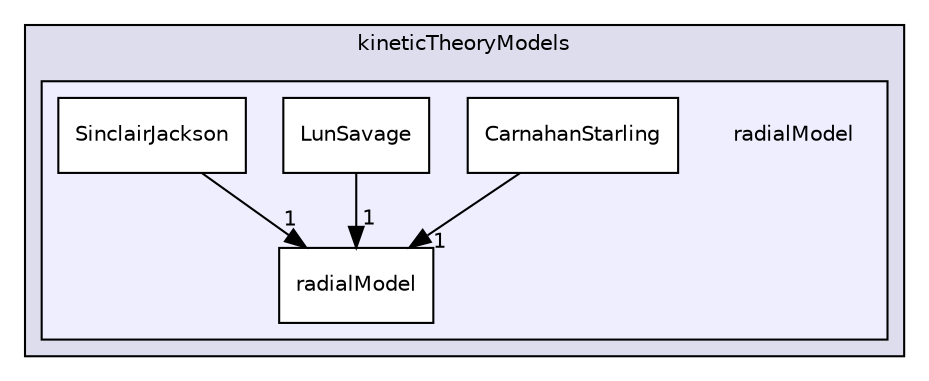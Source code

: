 digraph "radialModel" {
  bgcolor=transparent;
  compound=true
  node [ fontsize="10", fontname="Helvetica"];
  edge [ labelfontsize="10", labelfontname="Helvetica"];
  subgraph clusterdir_8f844cb110652cb6a9dbedd7596b1b01 {
    graph [ bgcolor="#ddddee", pencolor="black", label="kineticTheoryModels" fontname="Helvetica", fontsize="10", URL="dir_8f844cb110652cb6a9dbedd7596b1b01.html"]
  subgraph clusterdir_dcf774db3d0244dede09080c64ab9e93 {
    graph [ bgcolor="#eeeeff", pencolor="black", label="" URL="dir_dcf774db3d0244dede09080c64ab9e93.html"];
    dir_dcf774db3d0244dede09080c64ab9e93 [shape=plaintext label="radialModel"];
    dir_b411b75042adc452a8ac8d39ad59464d [shape=box label="CarnahanStarling" color="black" fillcolor="white" style="filled" URL="dir_b411b75042adc452a8ac8d39ad59464d.html"];
    dir_64c7d0c3f3763060d9a2986466018b7a [shape=box label="LunSavage" color="black" fillcolor="white" style="filled" URL="dir_64c7d0c3f3763060d9a2986466018b7a.html"];
    dir_c29b6f295eb3ebf987ebdef139a01810 [shape=box label="radialModel" color="black" fillcolor="white" style="filled" URL="dir_c29b6f295eb3ebf987ebdef139a01810.html"];
    dir_6f7bc3d8b35feb2b3ec4a97e4558dad5 [shape=box label="SinclairJackson" color="black" fillcolor="white" style="filled" URL="dir_6f7bc3d8b35feb2b3ec4a97e4558dad5.html"];
  }
  }
  dir_6f7bc3d8b35feb2b3ec4a97e4558dad5->dir_c29b6f295eb3ebf987ebdef139a01810 [headlabel="1", labeldistance=1.5 headhref="dir_000187_000146.html"];
  dir_64c7d0c3f3763060d9a2986466018b7a->dir_c29b6f295eb3ebf987ebdef139a01810 [headlabel="1", labeldistance=1.5 headhref="dir_000126_000146.html"];
  dir_b411b75042adc452a8ac8d39ad59464d->dir_c29b6f295eb3ebf987ebdef139a01810 [headlabel="1", labeldistance=1.5 headhref="dir_000041_000146.html"];
}
